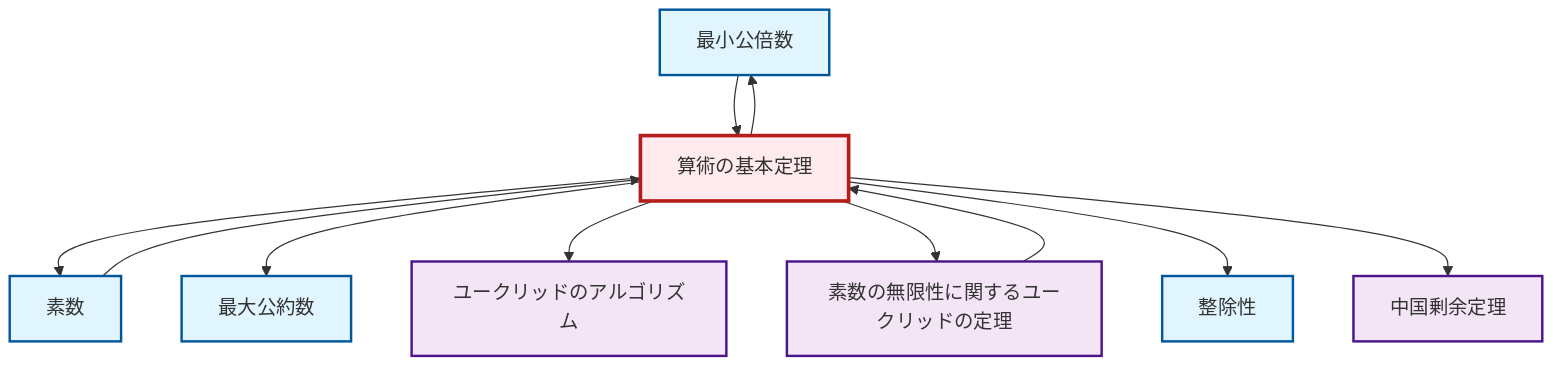 graph TD
    classDef definition fill:#e1f5fe,stroke:#01579b,stroke-width:2px
    classDef theorem fill:#f3e5f5,stroke:#4a148c,stroke-width:2px
    classDef axiom fill:#fff3e0,stroke:#e65100,stroke-width:2px
    classDef example fill:#e8f5e9,stroke:#1b5e20,stroke-width:2px
    classDef current fill:#ffebee,stroke:#b71c1c,stroke-width:3px
    def-lcm["最小公倍数"]:::definition
    def-gcd["最大公約数"]:::definition
    thm-euclidean-algorithm["ユークリッドのアルゴリズム"]:::theorem
    thm-euclid-infinitude-primes["素数の無限性に関するユークリッドの定理"]:::theorem
    def-prime["素数"]:::definition
    thm-fundamental-arithmetic["算術の基本定理"]:::theorem
    def-divisibility["整除性"]:::definition
    thm-chinese-remainder["中国剰余定理"]:::theorem
    thm-euclid-infinitude-primes --> thm-fundamental-arithmetic
    thm-fundamental-arithmetic --> def-lcm
    thm-fundamental-arithmetic --> def-prime
    thm-fundamental-arithmetic --> def-gcd
    def-prime --> thm-fundamental-arithmetic
    def-lcm --> thm-fundamental-arithmetic
    thm-fundamental-arithmetic --> thm-euclidean-algorithm
    thm-fundamental-arithmetic --> thm-euclid-infinitude-primes
    thm-fundamental-arithmetic --> def-divisibility
    thm-fundamental-arithmetic --> thm-chinese-remainder
    class thm-fundamental-arithmetic current